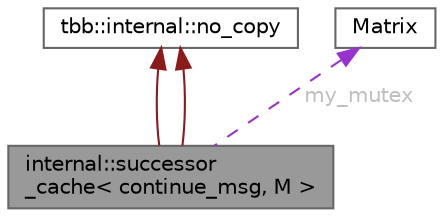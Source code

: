 digraph "internal::successor_cache&lt; continue_msg, M &gt;"
{
 // LATEX_PDF_SIZE
  bgcolor="transparent";
  edge [fontname=Helvetica,fontsize=10,labelfontname=Helvetica,labelfontsize=10];
  node [fontname=Helvetica,fontsize=10,shape=box,height=0.2,width=0.4];
  Node1 [id="Node000001",label="internal::successor\l_cache\< continue_msg, M \>",height=0.2,width=0.4,color="gray40", fillcolor="grey60", style="filled", fontcolor="black",tooltip="An abstract cache of successors, specialized to continue_msg"];
  Node2 -> Node1 [id="edge4_Node000001_Node000002",dir="back",color="firebrick4",style="solid",tooltip=" "];
  Node2 [id="Node000002",label="tbb::internal::no_copy",height=0.2,width=0.4,color="gray40", fillcolor="white", style="filled",tooltip=" "];
  Node2 -> Node1 [id="edge5_Node000001_Node000002",dir="back",color="firebrick4",style="solid",tooltip=" "];
  Node3 -> Node1 [id="edge6_Node000001_Node000003",dir="back",color="darkorchid3",style="dashed",tooltip=" ",label=" my_mutex",fontcolor="grey" ];
  Node3 [id="Node000003",label="Matrix",height=0.2,width=0.4,color="gray40", fillcolor="white", style="filled",URL="$class_matrix.html",tooltip=" "];
}
